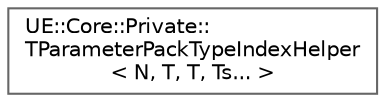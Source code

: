digraph "Graphical Class Hierarchy"
{
 // INTERACTIVE_SVG=YES
 // LATEX_PDF_SIZE
  bgcolor="transparent";
  edge [fontname=Helvetica,fontsize=10,labelfontname=Helvetica,labelfontsize=10];
  node [fontname=Helvetica,fontsize=10,shape=box,height=0.2,width=0.4];
  rankdir="LR";
  Node0 [id="Node000000",label="UE::Core::Private::\lTParameterPackTypeIndexHelper\l\< N, T, T, Ts... \>",height=0.2,width=0.4,color="grey40", fillcolor="white", style="filled",URL="$d1/d62/structUE_1_1Core_1_1Private_1_1TParameterPackTypeIndexHelper_3_01N_00_01T_00_01T_00_01Ts_8_8_8_01_4.html",tooltip="When the type we're looking up bubbles up to the top, we return the current index."];
}
